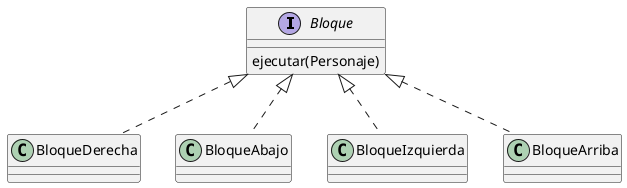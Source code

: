 @startuml

interface Bloque{
     ejecutar(Personaje)
}

class BloqueDerecha implements Bloque{
}

class BloqueAbajo implements Bloque{
}

class BloqueIzquierda implements Bloque{
}

class BloqueArriba implements Bloque{
}



@enduml